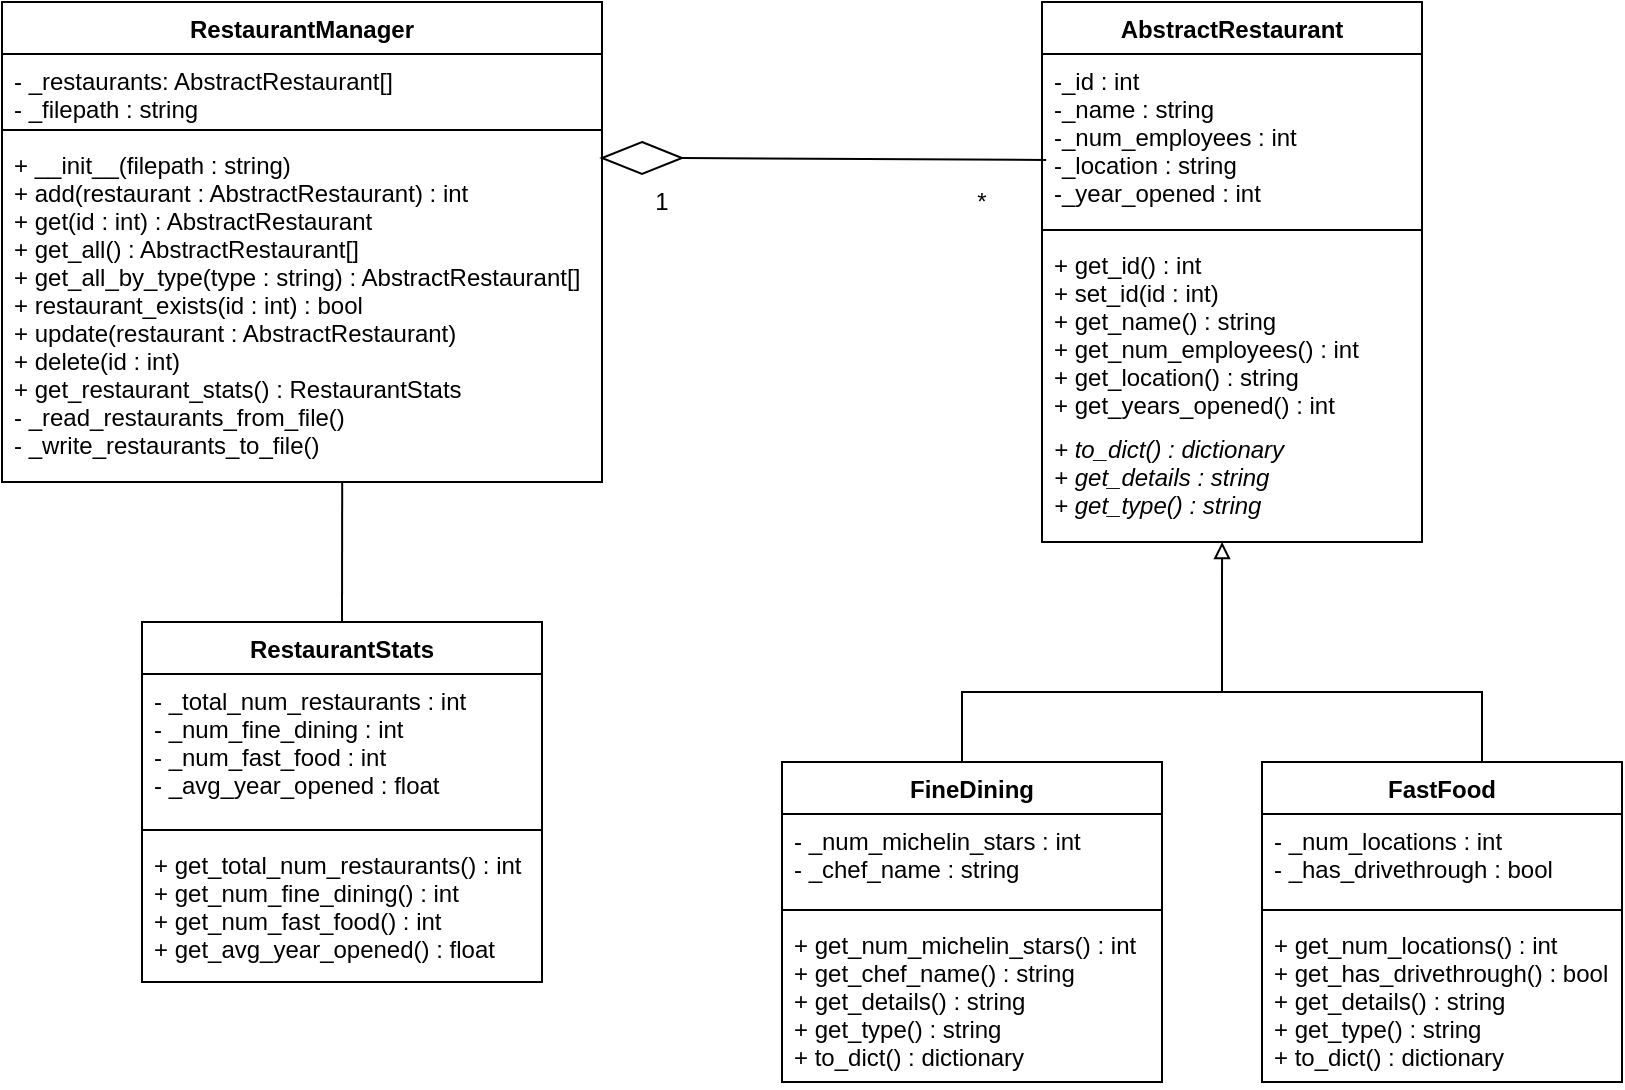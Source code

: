 <mxfile version="12.2.6" type="device" pages="1"><diagram id="XDSmFVNLtnMhwdLDc996" name="Page-1"><mxGraphModel dx="1408" dy="759" grid="1" gridSize="10" guides="1" tooltips="1" connect="1" arrows="1" fold="1" page="1" pageScale="1" pageWidth="850" pageHeight="1100" math="0" shadow="0"><root><mxCell id="0"/><mxCell id="1" parent="0"/><mxCell id="_K2x9zv4cXrPOQFSSV1--1" value="AbstractRestaurant" style="swimlane;fontStyle=1;align=center;verticalAlign=top;childLayout=stackLayout;horizontal=1;startSize=26;horizontalStack=0;resizeParent=1;resizeParentMax=0;resizeLast=0;collapsible=1;marginBottom=0;" vertex="1" parent="1"><mxGeometry x="540" y="130" width="190" height="270" as="geometry"/></mxCell><mxCell id="_K2x9zv4cXrPOQFSSV1--2" value="-_id : int&#10;-_name : string&#10;-_num_employees : int&#10;-_location : string&#10;-_year_opened : int" style="text;strokeColor=none;fillColor=none;align=left;verticalAlign=top;spacingLeft=4;spacingRight=4;overflow=hidden;rotatable=0;points=[[0,0.5],[1,0.5]];portConstraint=eastwest;" vertex="1" parent="_K2x9zv4cXrPOQFSSV1--1"><mxGeometry y="26" width="190" height="84" as="geometry"/></mxCell><mxCell id="_K2x9zv4cXrPOQFSSV1--3" value="" style="line;strokeWidth=1;fillColor=none;align=left;verticalAlign=middle;spacingTop=-1;spacingLeft=3;spacingRight=3;rotatable=0;labelPosition=right;points=[];portConstraint=eastwest;" vertex="1" parent="_K2x9zv4cXrPOQFSSV1--1"><mxGeometry y="110" width="190" height="8" as="geometry"/></mxCell><mxCell id="_K2x9zv4cXrPOQFSSV1--4" value="+ get_id() : int&#10;+ set_id(id : int)&#10;+ get_name() : string&#10;+ get_num_employees() : int&#10;+ get_location() : string&#10;+ get_years_opened() : int&#10;" style="text;strokeColor=none;fillColor=none;align=left;verticalAlign=top;spacingLeft=4;spacingRight=4;overflow=hidden;rotatable=0;points=[[0,0.5],[1,0.5]];portConstraint=eastwest;fontStyle=0" vertex="1" parent="_K2x9zv4cXrPOQFSSV1--1"><mxGeometry y="118" width="190" height="92" as="geometry"/></mxCell><mxCell id="_K2x9zv4cXrPOQFSSV1--10" value="+ to_dict() : dictionary&#10;+ get_details : string&#10;+ get_type() : string" style="text;strokeColor=none;fillColor=none;align=left;verticalAlign=top;spacingLeft=4;spacingRight=4;overflow=hidden;rotatable=0;points=[[0,0.5],[1,0.5]];portConstraint=eastwest;fontStyle=2" vertex="1" parent="_K2x9zv4cXrPOQFSSV1--1"><mxGeometry y="210" width="190" height="60" as="geometry"/></mxCell><mxCell id="_K2x9zv4cXrPOQFSSV1--5" value="FineDining" style="swimlane;fontStyle=1;align=center;verticalAlign=top;childLayout=stackLayout;horizontal=1;startSize=26;horizontalStack=0;resizeParent=1;resizeParentMax=0;resizeLast=0;collapsible=1;marginBottom=0;" vertex="1" parent="1"><mxGeometry x="410" y="510" width="190" height="160" as="geometry"/></mxCell><mxCell id="_K2x9zv4cXrPOQFSSV1--6" value="- _num_michelin_stars : int&#10;- _chef_name : string" style="text;strokeColor=none;fillColor=none;align=left;verticalAlign=top;spacingLeft=4;spacingRight=4;overflow=hidden;rotatable=0;points=[[0,0.5],[1,0.5]];portConstraint=eastwest;" vertex="1" parent="_K2x9zv4cXrPOQFSSV1--5"><mxGeometry y="26" width="190" height="44" as="geometry"/></mxCell><mxCell id="_K2x9zv4cXrPOQFSSV1--7" value="" style="line;strokeWidth=1;fillColor=none;align=left;verticalAlign=middle;spacingTop=-1;spacingLeft=3;spacingRight=3;rotatable=0;labelPosition=right;points=[];portConstraint=eastwest;" vertex="1" parent="_K2x9zv4cXrPOQFSSV1--5"><mxGeometry y="70" width="190" height="8" as="geometry"/></mxCell><mxCell id="_K2x9zv4cXrPOQFSSV1--8" value="+ get_num_michelin_stars() : int&#10;+ get_chef_name() : string&#10;+ get_details() : string&#10;+ get_type() : string&#10;+ to_dict() : dictionary" style="text;strokeColor=none;fillColor=none;align=left;verticalAlign=top;spacingLeft=4;spacingRight=4;overflow=hidden;rotatable=0;points=[[0,0.5],[1,0.5]];portConstraint=eastwest;" vertex="1" parent="_K2x9zv4cXrPOQFSSV1--5"><mxGeometry y="78" width="190" height="82" as="geometry"/></mxCell><mxCell id="_K2x9zv4cXrPOQFSSV1--11" value="FastFood" style="swimlane;fontStyle=1;align=center;verticalAlign=top;childLayout=stackLayout;horizontal=1;startSize=26;horizontalStack=0;resizeParent=1;resizeParentMax=0;resizeLast=0;collapsible=1;marginBottom=0;" vertex="1" parent="1"><mxGeometry x="650" y="510" width="180" height="160" as="geometry"/></mxCell><mxCell id="_K2x9zv4cXrPOQFSSV1--12" value="- _num_locations : int&#10;- _has_drivethrough : bool" style="text;strokeColor=none;fillColor=none;align=left;verticalAlign=top;spacingLeft=4;spacingRight=4;overflow=hidden;rotatable=0;points=[[0,0.5],[1,0.5]];portConstraint=eastwest;" vertex="1" parent="_K2x9zv4cXrPOQFSSV1--11"><mxGeometry y="26" width="180" height="44" as="geometry"/></mxCell><mxCell id="_K2x9zv4cXrPOQFSSV1--13" value="" style="line;strokeWidth=1;fillColor=none;align=left;verticalAlign=middle;spacingTop=-1;spacingLeft=3;spacingRight=3;rotatable=0;labelPosition=right;points=[];portConstraint=eastwest;" vertex="1" parent="_K2x9zv4cXrPOQFSSV1--11"><mxGeometry y="70" width="180" height="8" as="geometry"/></mxCell><mxCell id="_K2x9zv4cXrPOQFSSV1--14" value="+ get_num_locations() : int&#10;+ get_has_drivethrough() : bool&#10;+ get_details() : string&#10;+ get_type() : string&#10;+ to_dict() : dictionary" style="text;strokeColor=none;fillColor=none;align=left;verticalAlign=top;spacingLeft=4;spacingRight=4;overflow=hidden;rotatable=0;points=[[0,0.5],[1,0.5]];portConstraint=eastwest;" vertex="1" parent="_K2x9zv4cXrPOQFSSV1--11"><mxGeometry y="78" width="180" height="82" as="geometry"/></mxCell><mxCell id="_K2x9zv4cXrPOQFSSV1--20" style="edgeStyle=orthogonalEdgeStyle;rounded=0;orthogonalLoop=1;jettySize=auto;html=1;exitX=0;exitY=0.5;exitDx=0;exitDy=0;exitPerimeter=0;entryX=0.474;entryY=1;entryDx=0;entryDy=0;entryPerimeter=0;endArrow=block;endFill=0;" edge="1" parent="1" source="_K2x9zv4cXrPOQFSSV1--18" target="_K2x9zv4cXrPOQFSSV1--10"><mxGeometry relative="1" as="geometry"/></mxCell><mxCell id="_K2x9zv4cXrPOQFSSV1--18" value="" style="strokeWidth=1;html=1;shape=mxgraph.flowchart.annotation_2;align=left;labelPosition=right;pointerEvents=1;direction=south;" vertex="1" parent="1"><mxGeometry x="500" y="440" width="260" height="70" as="geometry"/></mxCell><mxCell id="_K2x9zv4cXrPOQFSSV1--22" value="RestaurantManager" style="swimlane;fontStyle=1;align=center;verticalAlign=top;childLayout=stackLayout;horizontal=1;startSize=26;horizontalStack=0;resizeParent=1;resizeParentMax=0;resizeLast=0;collapsible=1;marginBottom=0;strokeWidth=1;" vertex="1" parent="1"><mxGeometry x="20" y="130" width="300" height="240" as="geometry"/></mxCell><mxCell id="_K2x9zv4cXrPOQFSSV1--23" value="- _restaurants: AbstractRestaurant[]&#10;- _filepath : string" style="text;strokeColor=none;fillColor=none;align=left;verticalAlign=top;spacingLeft=4;spacingRight=4;overflow=hidden;rotatable=0;points=[[0,0.5],[1,0.5]];portConstraint=eastwest;" vertex="1" parent="_K2x9zv4cXrPOQFSSV1--22"><mxGeometry y="26" width="300" height="34" as="geometry"/></mxCell><mxCell id="_K2x9zv4cXrPOQFSSV1--24" value="" style="line;strokeWidth=1;fillColor=none;align=left;verticalAlign=middle;spacingTop=-1;spacingLeft=3;spacingRight=3;rotatable=0;labelPosition=right;points=[];portConstraint=eastwest;" vertex="1" parent="_K2x9zv4cXrPOQFSSV1--22"><mxGeometry y="60" width="300" height="8" as="geometry"/></mxCell><mxCell id="_K2x9zv4cXrPOQFSSV1--25" value="+ __init__(filepath : string)&#10;+ add(restaurant : AbstractRestaurant) : int&#10;+ get(id : int) : AbstractRestaurant&#10;+ get_all() : AbstractRestaurant[]&#10;+ get_all_by_type(type : string) : AbstractRestaurant[]&#10;+ restaurant_exists(id : int) : bool&#10;+ update(restaurant : AbstractRestaurant)&#10;+ delete(id : int)&#10;+ get_restaurant_stats() : RestaurantStats&#10;- _read_restaurants_from_file()&#10;- _write_restaurants_to_file()" style="text;strokeColor=none;fillColor=none;align=left;verticalAlign=top;spacingLeft=4;spacingRight=4;overflow=hidden;rotatable=0;points=[[0,0.5],[1,0.5]];portConstraint=eastwest;" vertex="1" parent="_K2x9zv4cXrPOQFSSV1--22"><mxGeometry y="68" width="300" height="172" as="geometry"/></mxCell><mxCell id="_K2x9zv4cXrPOQFSSV1--32" value="" style="rhombus;whiteSpace=wrap;html=1;strokeWidth=1;" vertex="1" parent="1"><mxGeometry x="320" y="200" width="40" height="16" as="geometry"/></mxCell><mxCell id="_K2x9zv4cXrPOQFSSV1--33" value="" style="endArrow=none;html=1;exitX=1;exitY=0.5;exitDx=0;exitDy=0;entryX=0.011;entryY=0.631;entryDx=0;entryDy=0;entryPerimeter=0;" edge="1" parent="1" source="_K2x9zv4cXrPOQFSSV1--32" target="_K2x9zv4cXrPOQFSSV1--2"><mxGeometry width="50" height="50" relative="1" as="geometry"><mxPoint x="460" y="320" as="sourcePoint"/><mxPoint x="510" y="270" as="targetPoint"/></mxGeometry></mxCell><mxCell id="_K2x9zv4cXrPOQFSSV1--34" value="1" style="text;html=1;strokeColor=none;fillColor=none;align=center;verticalAlign=middle;whiteSpace=wrap;rounded=0;" vertex="1" parent="1"><mxGeometry x="330" y="220" width="40" height="20" as="geometry"/></mxCell><mxCell id="_K2x9zv4cXrPOQFSSV1--35" value="*" style="text;html=1;strokeColor=none;fillColor=none;align=center;verticalAlign=middle;whiteSpace=wrap;rounded=0;" vertex="1" parent="1"><mxGeometry x="490" y="220" width="40" height="20" as="geometry"/></mxCell><mxCell id="_K2x9zv4cXrPOQFSSV1--36" value="RestaurantStats" style="swimlane;fontStyle=1;align=center;verticalAlign=top;childLayout=stackLayout;horizontal=1;startSize=26;horizontalStack=0;resizeParent=1;resizeParentMax=0;resizeLast=0;collapsible=1;marginBottom=0;strokeWidth=1;" vertex="1" parent="1"><mxGeometry x="90" y="440" width="200" height="180" as="geometry"/></mxCell><mxCell id="_K2x9zv4cXrPOQFSSV1--37" value="- _total_num_restaurants : int&#10;- _num_fine_dining : int&#10;- _num_fast_food : int&#10;- _avg_year_opened : float" style="text;strokeColor=none;fillColor=none;align=left;verticalAlign=top;spacingLeft=4;spacingRight=4;overflow=hidden;rotatable=0;points=[[0,0.5],[1,0.5]];portConstraint=eastwest;" vertex="1" parent="_K2x9zv4cXrPOQFSSV1--36"><mxGeometry y="26" width="200" height="74" as="geometry"/></mxCell><mxCell id="_K2x9zv4cXrPOQFSSV1--38" value="" style="line;strokeWidth=1;fillColor=none;align=left;verticalAlign=middle;spacingTop=-1;spacingLeft=3;spacingRight=3;rotatable=0;labelPosition=right;points=[];portConstraint=eastwest;" vertex="1" parent="_K2x9zv4cXrPOQFSSV1--36"><mxGeometry y="100" width="200" height="8" as="geometry"/></mxCell><mxCell id="_K2x9zv4cXrPOQFSSV1--39" value="+ get_total_num_restaurants() : int&#10;+ get_num_fine_dining() : int&#10;+ get_num_fast_food() : int&#10;+ get_avg_year_opened() : float" style="text;strokeColor=none;fillColor=none;align=left;verticalAlign=top;spacingLeft=4;spacingRight=4;overflow=hidden;rotatable=0;points=[[0,0.5],[1,0.5]];portConstraint=eastwest;" vertex="1" parent="_K2x9zv4cXrPOQFSSV1--36"><mxGeometry y="108" width="200" height="72" as="geometry"/></mxCell><mxCell id="_K2x9zv4cXrPOQFSSV1--40" value="" style="endArrow=none;html=1;exitX=0.5;exitY=0;exitDx=0;exitDy=0;entryX=0.567;entryY=1;entryDx=0;entryDy=0;entryPerimeter=0;" edge="1" parent="1" source="_K2x9zv4cXrPOQFSSV1--36" target="_K2x9zv4cXrPOQFSSV1--25"><mxGeometry width="50" height="50" relative="1" as="geometry"><mxPoint x="190" y="750" as="sourcePoint"/><mxPoint x="240" y="700" as="targetPoint"/></mxGeometry></mxCell></root></mxGraphModel></diagram></mxfile>